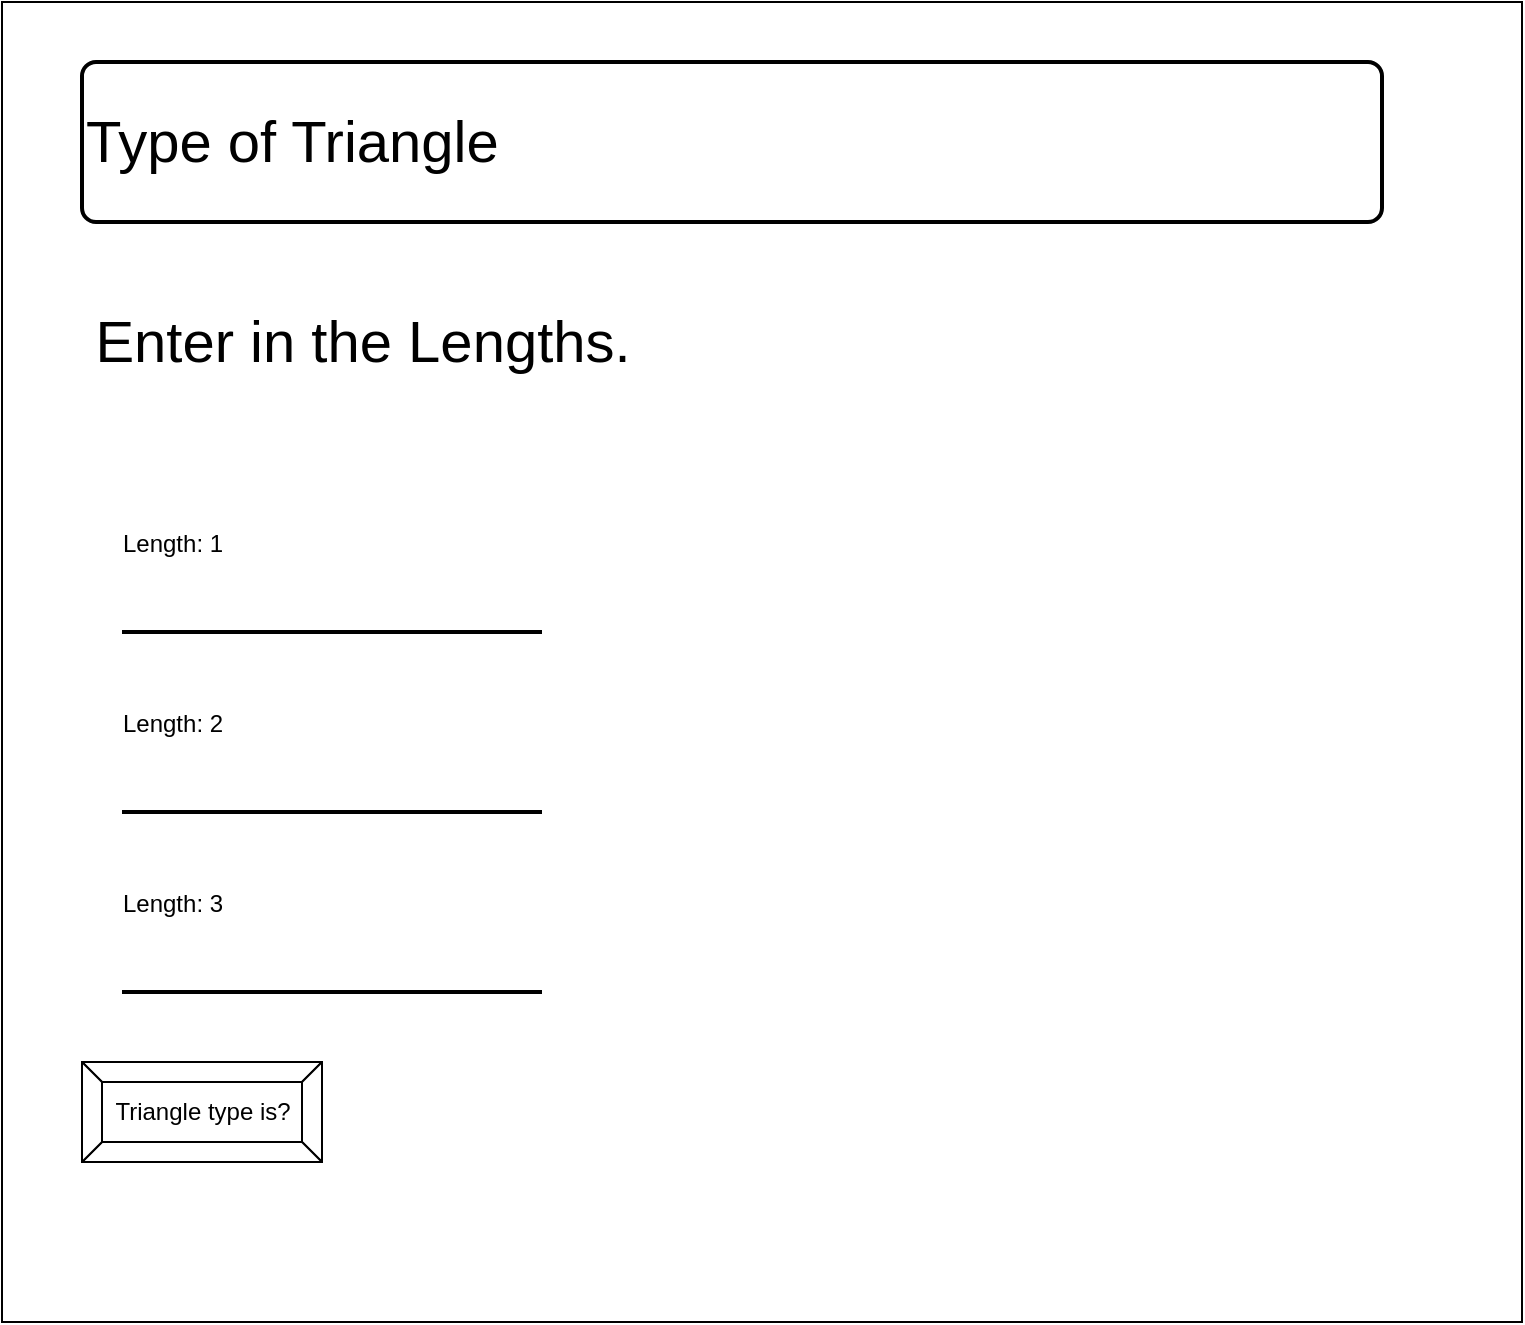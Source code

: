 <mxfile>
    <diagram id="pIaEtrtLPv3HG8r1JEND" name="Page-1">
        <mxGraphModel dx="1314" dy="741" grid="1" gridSize="10" guides="1" tooltips="1" connect="1" arrows="1" fold="1" page="1" pageScale="1" pageWidth="850" pageHeight="1100" math="0" shadow="0">
            <root>
                <mxCell id="0"/>
                <mxCell id="1" parent="0"/>
                <mxCell id="2" value="" style="rounded=0;whiteSpace=wrap;html=1;" parent="1" vertex="1">
                    <mxGeometry x="40" y="200" width="760" height="660" as="geometry"/>
                </mxCell>
                <mxCell id="6" value="Triangle type is?" style="labelPosition=center;verticalLabelPosition=middle;align=center;html=1;shape=mxgraph.basic.button;dx=10;" parent="1" vertex="1">
                    <mxGeometry x="80" y="730" width="120" height="50" as="geometry"/>
                </mxCell>
                <mxCell id="7" value="&lt;font style=&quot;font-size: 29px&quot;&gt;Type of Triangle&lt;/font&gt;" style="rounded=1;whiteSpace=wrap;html=1;absoluteArcSize=1;arcSize=14;strokeWidth=2;align=left;" vertex="1" parent="1">
                    <mxGeometry x="80" y="230" width="650" height="80" as="geometry"/>
                </mxCell>
                <mxCell id="9" value="" style="line;strokeWidth=2;html=1;fontSize=29;" vertex="1" parent="1">
                    <mxGeometry x="100" y="510" width="210" height="10" as="geometry"/>
                </mxCell>
                <mxCell id="12" value="Enter in the Lengths." style="text;html=1;align=center;verticalAlign=middle;resizable=0;points=[];autosize=1;strokeColor=none;fillColor=none;fontSize=29;" vertex="1" parent="1">
                    <mxGeometry x="80" y="350" width="280" height="40" as="geometry"/>
                </mxCell>
                <mxCell id="17" value="&lt;span style=&quot;font-size: 12px&quot;&gt;Length: 1&lt;/span&gt;" style="text;html=1;align=center;verticalAlign=middle;resizable=0;points=[];autosize=1;strokeColor=none;fillColor=none;fontSize=29;" vertex="1" parent="1">
                    <mxGeometry x="90" y="440" width="70" height="50" as="geometry"/>
                </mxCell>
                <mxCell id="19" value="&lt;span style=&quot;font-size: 12px&quot;&gt;Length: 2&lt;/span&gt;" style="text;html=1;align=center;verticalAlign=middle;resizable=0;points=[];autosize=1;strokeColor=none;fillColor=none;fontSize=29;" vertex="1" parent="1">
                    <mxGeometry x="90" y="530" width="70" height="50" as="geometry"/>
                </mxCell>
                <mxCell id="20" value="&lt;span style=&quot;font-size: 12px&quot;&gt;Length: 3&lt;/span&gt;" style="text;html=1;align=center;verticalAlign=middle;resizable=0;points=[];autosize=1;strokeColor=none;fillColor=none;fontSize=29;" vertex="1" parent="1">
                    <mxGeometry x="90" y="620" width="70" height="50" as="geometry"/>
                </mxCell>
                <mxCell id="21" value="" style="line;strokeWidth=2;html=1;fontSize=29;" vertex="1" parent="1">
                    <mxGeometry x="100" y="600" width="210" height="10" as="geometry"/>
                </mxCell>
                <mxCell id="22" value="" style="line;strokeWidth=2;html=1;fontSize=29;" vertex="1" parent="1">
                    <mxGeometry x="100" y="690" width="210" height="10" as="geometry"/>
                </mxCell>
            </root>
        </mxGraphModel>
    </diagram>
</mxfile>